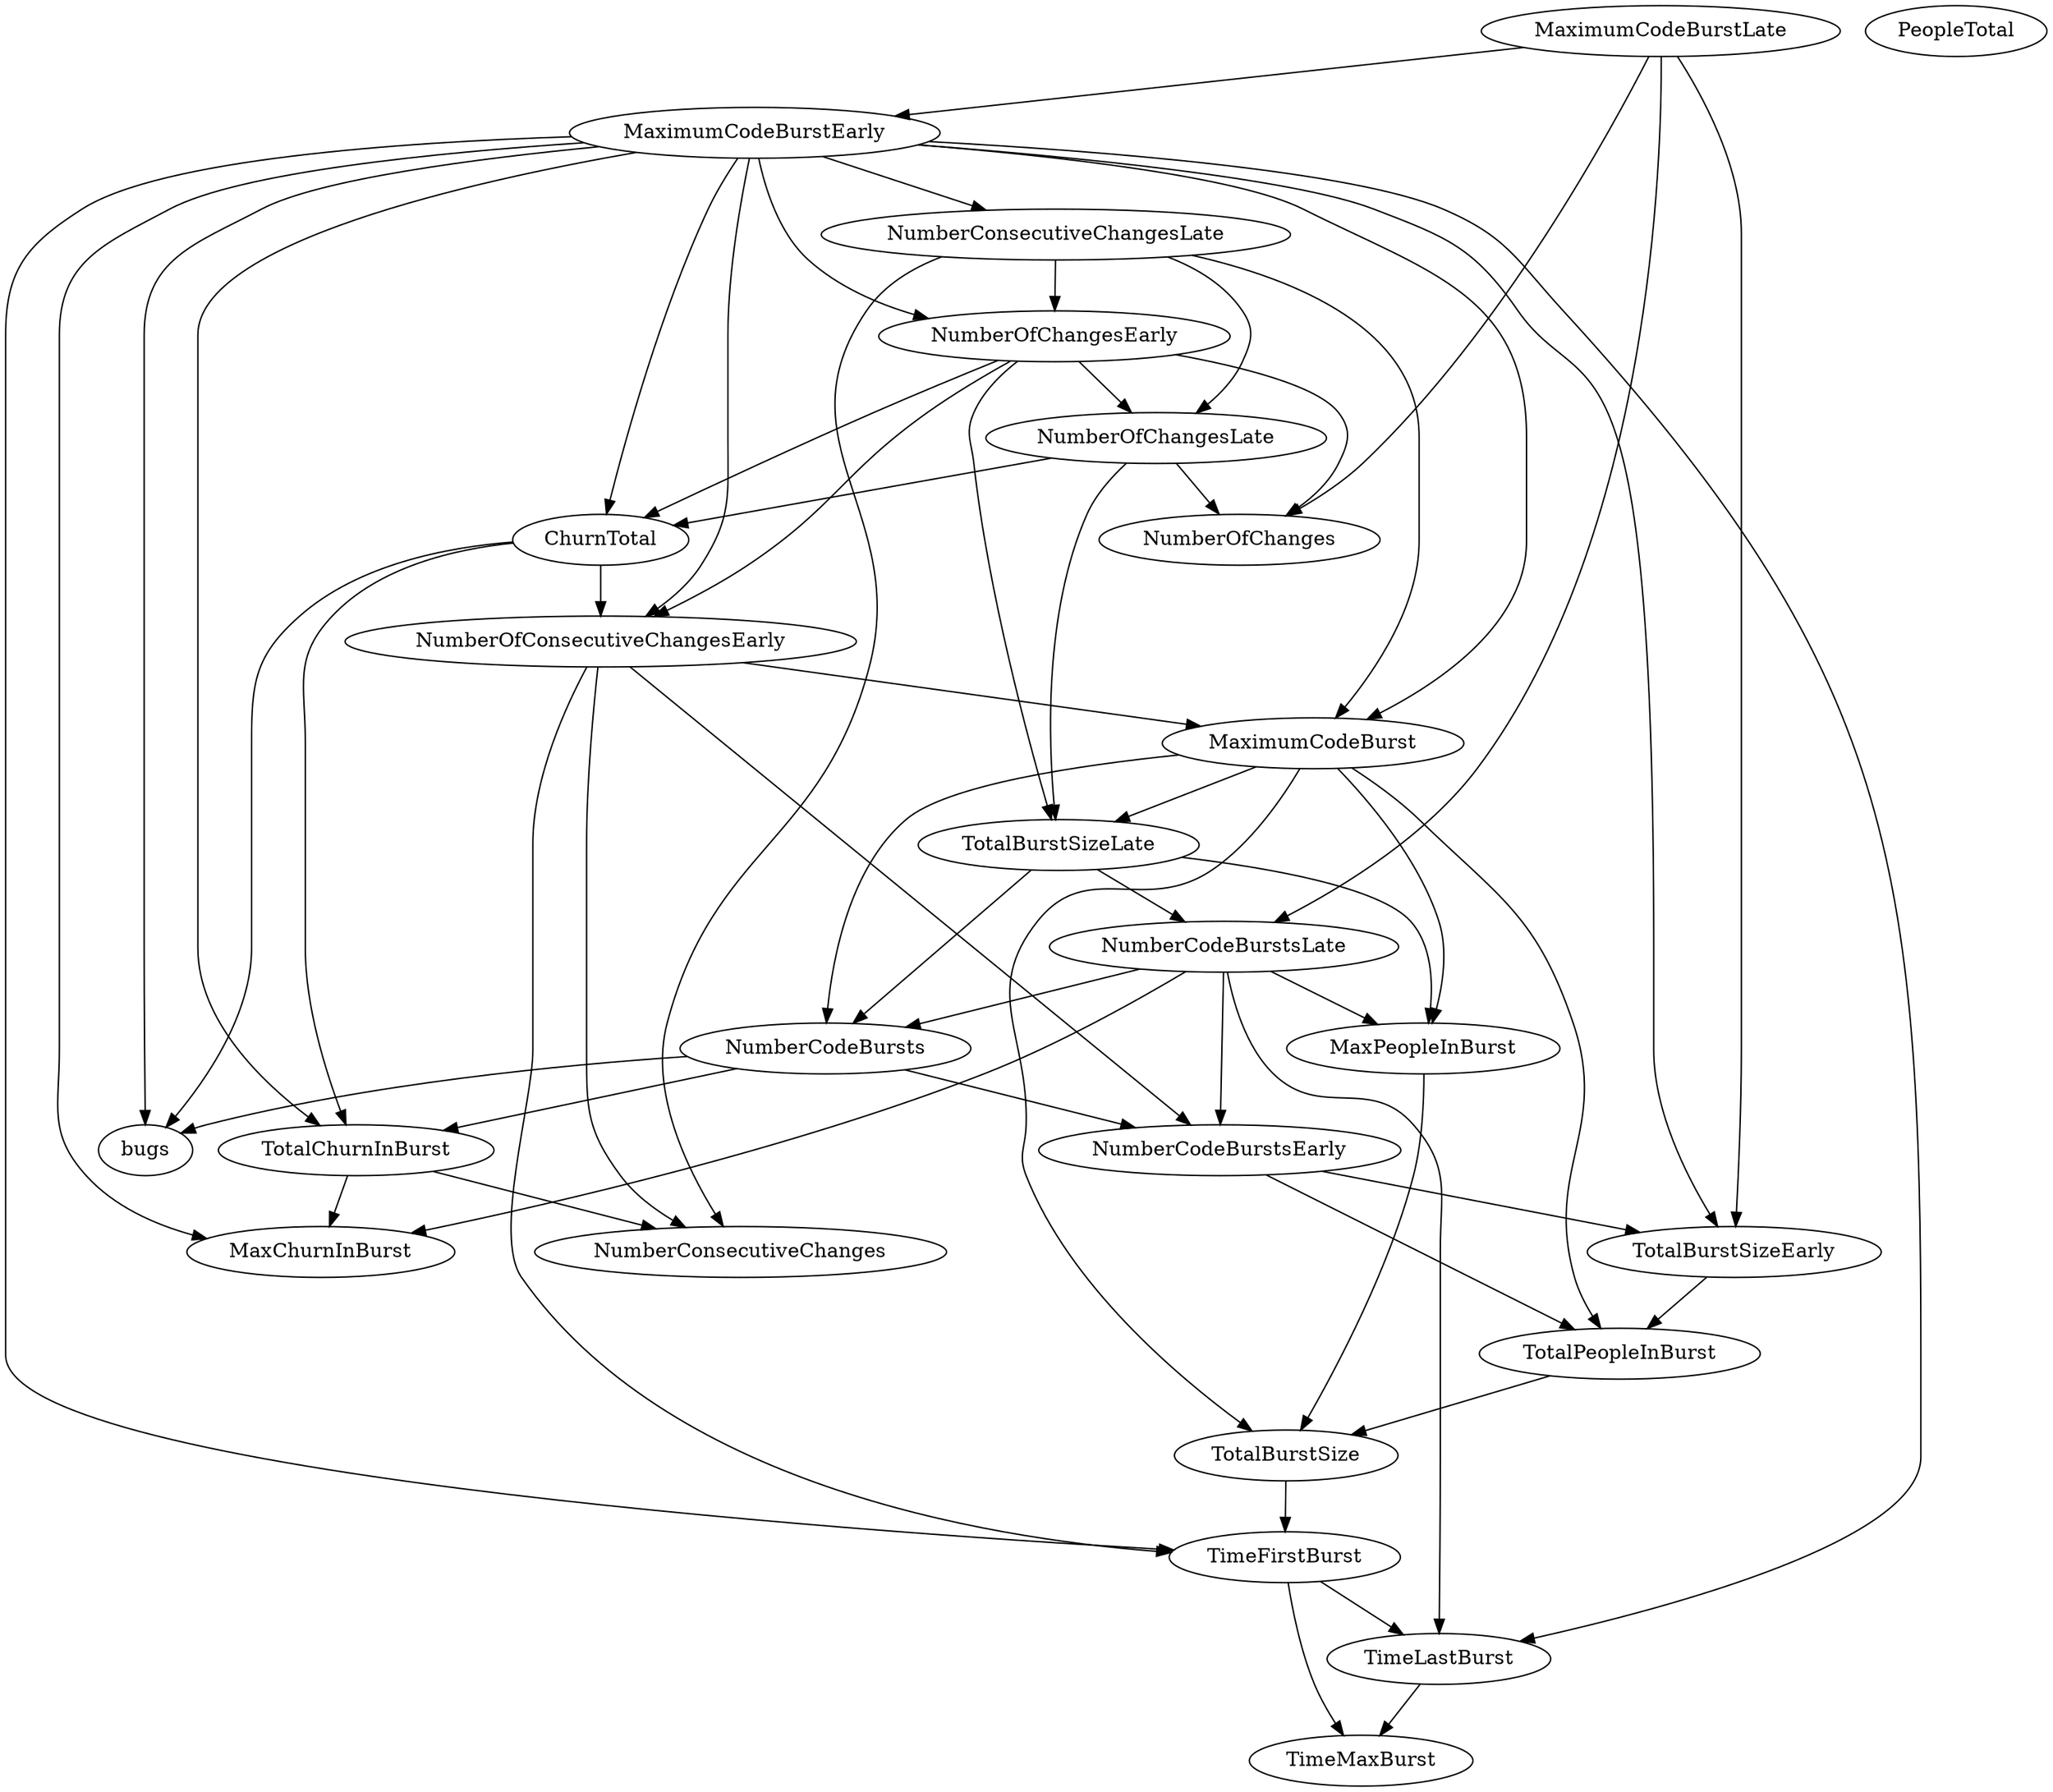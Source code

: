 digraph {
   TotalPeopleInBurst;
   MaximumCodeBurstLate;
   NumberOfChanges;
   MaxPeopleInBurst;
   TotalBurstSizeLate;
   NumberCodeBurstsLate;
   NumberOfChangesLate;
   NumberOfChangesEarly;
   MaxChurnInBurst;
   MaximumCodeBurstEarly;
   NumberCodeBurstsEarly;
   TimeFirstBurst;
   TotalChurnInBurst;
   ChurnTotal;
   MaximumCodeBurst;
   NumberOfConsecutiveChangesEarly;
   NumberConsecutiveChangesLate;
   TotalBurstSizeEarly;
   TotalBurstSize;
   TimeMaxBurst;
   NumberConsecutiveChanges;
   TimeLastBurst;
   NumberCodeBursts;
   PeopleTotal;
   bugs;
   TotalPeopleInBurst -> TotalBurstSize;
   MaximumCodeBurstLate -> NumberOfChanges;
   MaximumCodeBurstLate -> NumberCodeBurstsLate;
   MaximumCodeBurstLate -> MaximumCodeBurstEarly;
   MaximumCodeBurstLate -> TotalBurstSizeEarly;
   MaxPeopleInBurst -> TotalBurstSize;
   TotalBurstSizeLate -> MaxPeopleInBurst;
   TotalBurstSizeLate -> NumberCodeBurstsLate;
   TotalBurstSizeLate -> NumberCodeBursts;
   NumberCodeBurstsLate -> MaxPeopleInBurst;
   NumberCodeBurstsLate -> MaxChurnInBurst;
   NumberCodeBurstsLate -> NumberCodeBurstsEarly;
   NumberCodeBurstsLate -> TimeLastBurst;
   NumberCodeBurstsLate -> NumberCodeBursts;
   NumberOfChangesLate -> NumberOfChanges;
   NumberOfChangesLate -> TotalBurstSizeLate;
   NumberOfChangesLate -> ChurnTotal;
   NumberOfChangesEarly -> NumberOfChanges;
   NumberOfChangesEarly -> TotalBurstSizeLate;
   NumberOfChangesEarly -> NumberOfChangesLate;
   NumberOfChangesEarly -> ChurnTotal;
   NumberOfChangesEarly -> NumberOfConsecutiveChangesEarly;
   MaximumCodeBurstEarly -> NumberOfChangesEarly;
   MaximumCodeBurstEarly -> MaxChurnInBurst;
   MaximumCodeBurstEarly -> TimeFirstBurst;
   MaximumCodeBurstEarly -> TotalChurnInBurst;
   MaximumCodeBurstEarly -> ChurnTotal;
   MaximumCodeBurstEarly -> MaximumCodeBurst;
   MaximumCodeBurstEarly -> NumberOfConsecutiveChangesEarly;
   MaximumCodeBurstEarly -> NumberConsecutiveChangesLate;
   MaximumCodeBurstEarly -> TotalBurstSizeEarly;
   MaximumCodeBurstEarly -> TimeLastBurst;
   MaximumCodeBurstEarly -> bugs;
   NumberCodeBurstsEarly -> TotalPeopleInBurst;
   NumberCodeBurstsEarly -> TotalBurstSizeEarly;
   TimeFirstBurst -> TimeMaxBurst;
   TimeFirstBurst -> TimeLastBurst;
   TotalChurnInBurst -> MaxChurnInBurst;
   TotalChurnInBurst -> NumberConsecutiveChanges;
   ChurnTotal -> TotalChurnInBurst;
   ChurnTotal -> NumberOfConsecutiveChangesEarly;
   ChurnTotal -> bugs;
   MaximumCodeBurst -> TotalPeopleInBurst;
   MaximumCodeBurst -> MaxPeopleInBurst;
   MaximumCodeBurst -> TotalBurstSizeLate;
   MaximumCodeBurst -> TotalBurstSize;
   MaximumCodeBurst -> NumberCodeBursts;
   NumberOfConsecutiveChangesEarly -> NumberCodeBurstsEarly;
   NumberOfConsecutiveChangesEarly -> TimeFirstBurst;
   NumberOfConsecutiveChangesEarly -> MaximumCodeBurst;
   NumberOfConsecutiveChangesEarly -> NumberConsecutiveChanges;
   NumberConsecutiveChangesLate -> NumberOfChangesLate;
   NumberConsecutiveChangesLate -> NumberOfChangesEarly;
   NumberConsecutiveChangesLate -> MaximumCodeBurst;
   NumberConsecutiveChangesLate -> NumberConsecutiveChanges;
   TotalBurstSizeEarly -> TotalPeopleInBurst;
   TotalBurstSize -> TimeFirstBurst;
   TimeLastBurst -> TimeMaxBurst;
   NumberCodeBursts -> NumberCodeBurstsEarly;
   NumberCodeBursts -> TotalChurnInBurst;
   NumberCodeBursts -> bugs;
}
